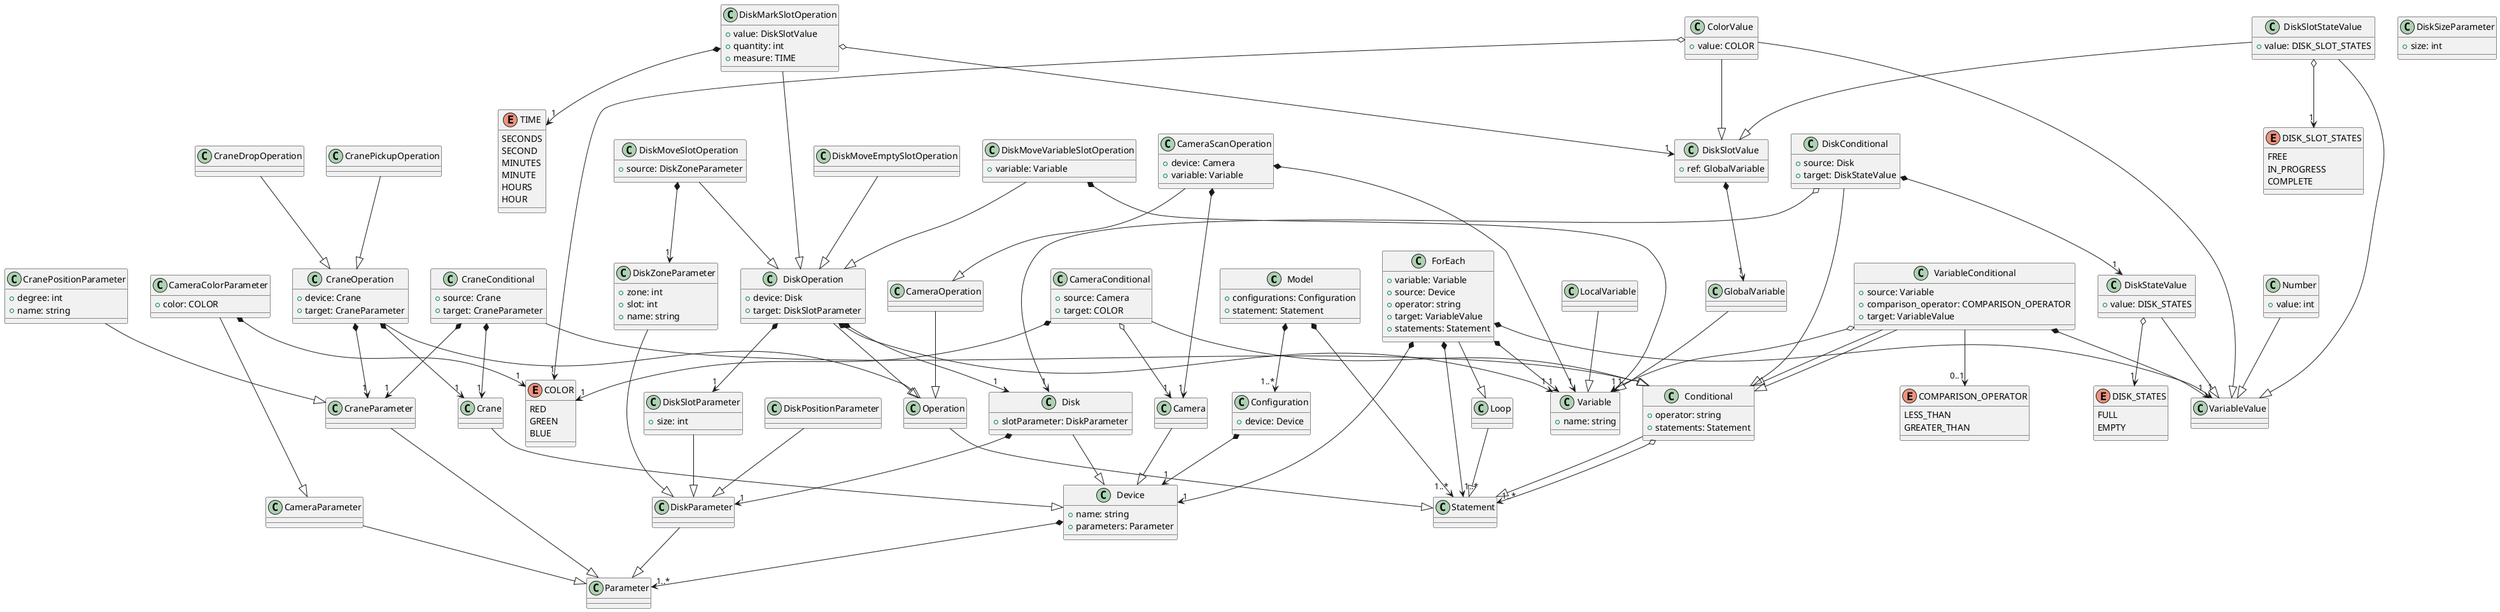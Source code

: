 @startuml
class Model {
    + configurations: Configuration
    + statement: Statement
}

class Configuration {
    + device: Device
}

class Statement
class Loop
class Operation
class Conditional {
    + operator: string
    + statements: Statement
}
class VariableConditional

class Device {
    + name: string
    + parameters: Parameter
}
class Parameter
class Number {
    + value: int
}
class Crane
class CraneParameter
class CranePositionParameter {
    + degree: int
    + name: string
}
class CranePickupOperation
class CraneDropOperation

class DiskMoveVariableSlotOperation {
    + variable: Variable
}
class CameraScanOperation {
    + device: Camera
    + variable: Variable
}
class ForEach {
    + variable: Variable
    + source: Device
    + operator: string
    + target: VariableValue
    + statements: Statement
}
class CraneOperation {
    + device: Crane
    + target: CraneParameter
}
class CraneConditional {
    + source: Crane
    + target: CraneParameter
}

class Disk {
    + slotParameter: DiskParameter
}
class DiskParameter
class DiskSizeParameter {
    + size: int
}
class DiskSlotParameter {
    + size: int
}
class DiskZoneParameter {
    + zone: int
    + slot: int
    + name: string
}
class DiskConditional {
    + source: Disk
    + target: DiskStateValue
}
class DiskOperation {
    + device: Disk
    + target: DiskSlotParameter
}
class DiskPositionParameter
class DiskSlotValue {
    + ref: GlobalVariable
}
class DiskStateValue {
    + value: DISK_STATES
}
class DiskSlotStateValue {
    + value: DISK_SLOT_STATES
}
class DiskMoveSlotOperation {
    + source: DiskZoneParameter
}
class DiskMoveEmptySlotOperation
class DiskMarkSlotOperation {
    + value: DiskSlotValue
    + quantity: int
    + measure: TIME
}

class Camera
class CameraColorParameter {
    + color: COLOR
}
class CameraOperation
class CameraConditional {
    + source: Camera
    + target: COLOR
}

class Variable {
    + name: string
}
class VariableValue
class VariableConditional {
    + source: Variable
    + comparison_operator: COMPARISON_OPERATOR
    + target: VariableValue
}
class GlobalVariable
class LocalVariable
class ColorValue {
    + value: COLOR
}

enum COMPARISON_OPERATOR {
    LESS_THAN
    GREATER_THAN
}
enum COLOR {
    RED
    GREEN
    BLUE
}
enum DISK_STATES {
    FULL
    EMPTY
}
enum DISK_SLOT_STATES {
    FREE
    IN_PROGRESS
    COMPLETE
}
enum TIME {
    SECONDS
    SECOND
    MINUTES
    MINUTE
    HOURS
    HOUR
}

' Model
Model *--> "1..*" Configuration
Model *--> "1..*" Statement



' Configuration
Configuration *--> "1" Device
' Configuration:Device
Device *--> "1..*" Parameter
' Configuration:Device:Disk
Disk --|> Device
Disk *--> "1" DiskParameter
DiskParameter --|> Parameter
DiskPositionParameter --|> DiskParameter
DiskSlotParameter --|> DiskParameter
DiskZoneParameter --|> DiskParameter

' Configuration:Device:Camera
Camera --|> Device
CameraParameter --|> Parameter
CameraColorParameter --|> CameraParameter
CameraColorParameter *--> "1" COLOR

' Configuration:Device:Crane
Crane --|> Device
CraneParameter --|> Parameter
CranePositionParameter --|> CraneParameter
' Statements
' Statements:Conditionals
Conditional --|> Statement
Conditional o--> "1..*" Statement

VariableConditional --|> Conditional

CraneConditional --|> Conditional
CraneConditional *--> "1" Crane
CraneConditional *--> "1" CraneParameter

DiskConditional --|> Conditional
DiskConditional o--> "1" Disk
DiskConditional *--> "1" DiskStateValue

CameraConditional --|> Conditional
CameraConditional o--> "1" Camera
CameraConditional *--> "1" COLOR

VariableConditional --|> Conditional
VariableConditional o--> "1" Variable
VariableConditional --> "0..1" COMPARISON_OPERATOR
VariableConditional *--> "1" VariableValue

' Statements:Operations
Operation --|> Statement

CraneOperation --|> Operation
CraneOperation *--> "1" Crane
CraneOperation *--> "1" CraneParameter
CraneDropOperation --|> CraneOperation
CranePickupOperation --|> CraneOperation

DiskOperation --|> Operation
DiskOperation *--> "1" Disk
DiskOperation *--> "1" Variable
DiskOperation *--> "1" DiskSlotParameter

CameraOperation --|> Operation
CameraScanOperation --|> CameraOperation
CameraScanOperation *--> "1" Camera
CameraScanOperation *--> "1" Variable

DiskMoveSlotOperation --|> DiskOperation
DiskMoveSlotOperation *--> "1" DiskZoneParameter

DiskMoveVariableSlotOperation --|> DiskOperation
DiskMoveVariableSlotOperation *--> "1" Variable

DiskMoveEmptySlotOperation --|> DiskOperation

DiskMarkSlotOperation --|> DiskOperation
DiskMarkSlotOperation o--> "1" DiskSlotValue
DiskMarkSlotOperation *--> "1" TIME

' Statements:Loops
Loop --|> Statement
ForEach --|> Loop
ForEach *--> "1" Variable
ForEach *--> "1" Device 
ForEach *--> "1" VariableValue
ForEach *--> "1..*" Statement 

' Variables
LocalVariable --|> Variable
GlobalVariable --|> Variable

' Values
DiskSlotValue *--> "1" GlobalVariable
DiskStateValue --|> VariableValue
DiskStateValue o--> "1" DISK_STATES
DiskSlotStateValue --|> VariableValue
DiskSlotStateValue --|> DiskSlotValue
DiskSlotStateValue o--> "1" DISK_SLOT_STATES
ColorValue --|> VariableValue
ColorValue --|> DiskSlotValue
ColorValue o--> "1" COLOR
Number --|> VariableValue

@enduml